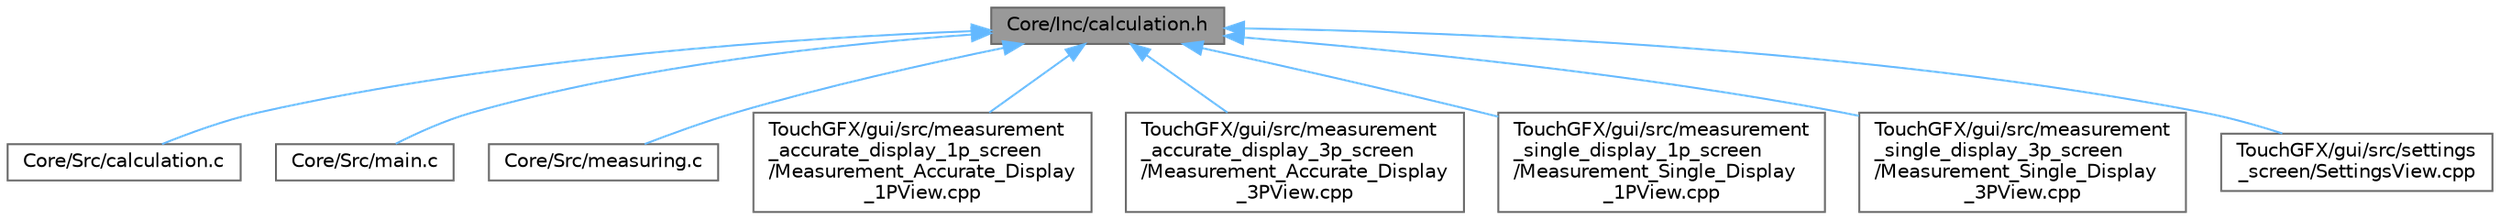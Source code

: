 digraph "Core/Inc/calculation.h"
{
 // LATEX_PDF_SIZE
  bgcolor="transparent";
  edge [fontname=Helvetica,fontsize=10,labelfontname=Helvetica,labelfontsize=10];
  node [fontname=Helvetica,fontsize=10,shape=box,height=0.2,width=0.4];
  Node1 [id="Node000001",label="Core/Inc/calculation.h",height=0.2,width=0.4,color="gray40", fillcolor="grey60", style="filled", fontcolor="black",tooltip="See calculation.c."];
  Node1 -> Node2 [id="edge1_Node000001_Node000002",dir="back",color="steelblue1",style="solid",tooltip=" "];
  Node2 [id="Node000002",label="Core/Src/calculation.c",height=0.2,width=0.4,color="grey40", fillcolor="white", style="filled",URL="$calculation_8c.html",tooltip="Calculations for displaying the measurements."];
  Node1 -> Node3 [id="edge2_Node000001_Node000003",dir="back",color="steelblue1",style="solid",tooltip=" "];
  Node3 [id="Node000003",label="Core/Src/main.c",height=0.2,width=0.4,color="grey40", fillcolor="white", style="filled",URL="$main_8c.html",tooltip=": Main program body"];
  Node1 -> Node4 [id="edge3_Node000001_Node000004",dir="back",color="steelblue1",style="solid",tooltip=" "];
  Node4 [id="Node000004",label="Core/Src/measuring.c",height=0.2,width=0.4,color="grey40", fillcolor="white", style="filled",URL="$measuring_8c.html",tooltip="Measuring voltages with the ADC(s) in different configurations."];
  Node1 -> Node5 [id="edge4_Node000001_Node000005",dir="back",color="steelblue1",style="solid",tooltip=" "];
  Node5 [id="Node000005",label="TouchGFX/gui/src/measurement\l_accurate_display_1p_screen\l/Measurement_Accurate_Display\l_1PView.cpp",height=0.2,width=0.4,color="grey40", fillcolor="white", style="filled",URL="$_measurement___accurate___display__1_p_view_8cpp.html",tooltip=" "];
  Node1 -> Node6 [id="edge5_Node000001_Node000006",dir="back",color="steelblue1",style="solid",tooltip=" "];
  Node6 [id="Node000006",label="TouchGFX/gui/src/measurement\l_accurate_display_3p_screen\l/Measurement_Accurate_Display\l_3PView.cpp",height=0.2,width=0.4,color="grey40", fillcolor="white", style="filled",URL="$_measurement___accurate___display__3_p_view_8cpp.html",tooltip=" "];
  Node1 -> Node7 [id="edge6_Node000001_Node000007",dir="back",color="steelblue1",style="solid",tooltip=" "];
  Node7 [id="Node000007",label="TouchGFX/gui/src/measurement\l_single_display_1p_screen\l/Measurement_Single_Display\l_1PView.cpp",height=0.2,width=0.4,color="grey40", fillcolor="white", style="filled",URL="$_measurement___single___display__1_p_view_8cpp.html",tooltip=" "];
  Node1 -> Node8 [id="edge7_Node000001_Node000008",dir="back",color="steelblue1",style="solid",tooltip=" "];
  Node8 [id="Node000008",label="TouchGFX/gui/src/measurement\l_single_display_3p_screen\l/Measurement_Single_Display\l_3PView.cpp",height=0.2,width=0.4,color="grey40", fillcolor="white", style="filled",URL="$_measurement___single___display__3_p_view_8cpp.html",tooltip=" "];
  Node1 -> Node9 [id="edge8_Node000001_Node000009",dir="back",color="steelblue1",style="solid",tooltip=" "];
  Node9 [id="Node000009",label="TouchGFX/gui/src/settings\l_screen/SettingsView.cpp",height=0.2,width=0.4,color="grey40", fillcolor="white", style="filled",URL="$_settings_view_8cpp.html",tooltip=" "];
}
